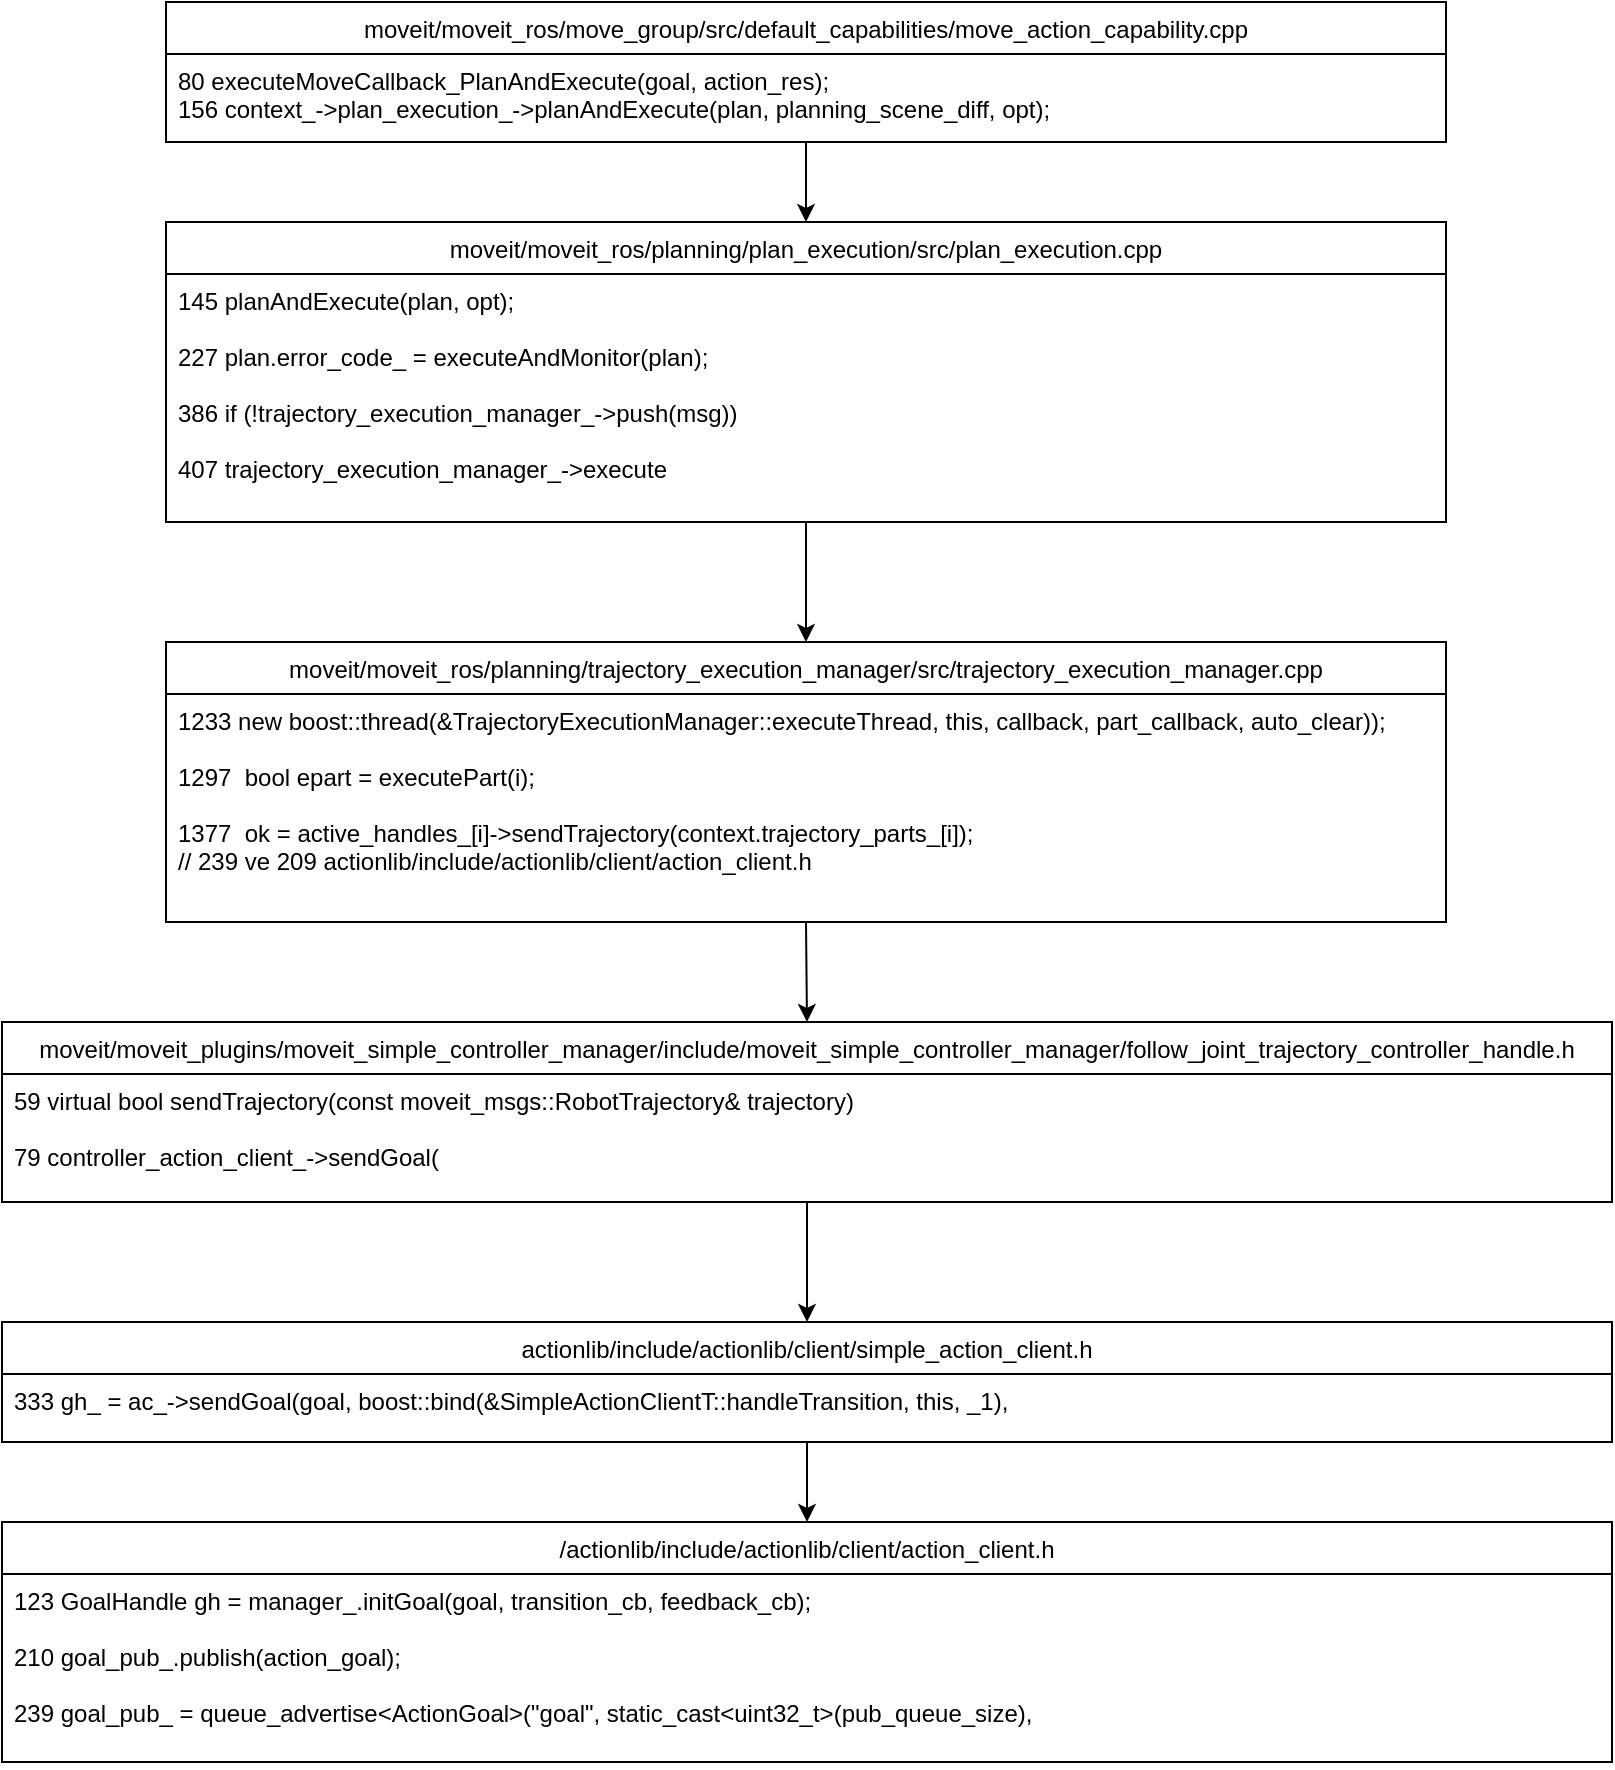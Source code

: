 <mxfile version="14.4.3" type="device"><diagram id="UHWV39OSpC2hxXo9o81d" name="Page-1"><mxGraphModel dx="1597" dy="1878" grid="1" gridSize="10" guides="1" tooltips="1" connect="1" arrows="1" fold="1" page="1" pageScale="1" pageWidth="850" pageHeight="1100" math="0" shadow="0"><root><mxCell id="0"/><mxCell id="1" parent="0"/><mxCell id="j2_MKeH92DU-UEUqHfZZ-2" value="moveit/moveit_ros/planning/trajectory_execution_manager/src/trajectory_execution_manager.cpp" style="swimlane;fontStyle=0;childLayout=stackLayout;horizontal=1;startSize=26;fillColor=none;horizontalStack=0;resizeParent=1;resizeParentMax=0;resizeLast=0;collapsible=1;marginBottom=0;" vertex="1" parent="1"><mxGeometry x="105" y="-10" width="640" height="140" as="geometry"/></mxCell><mxCell id="j2_MKeH92DU-UEUqHfZZ-3" value="1233 new boost::thread(&amp;TrajectoryExecutionManager::executeThread, this, callback, part_callback, auto_clear));&#xA;&#xA;1297  bool epart = executePart(i);&#xA;&#xA;1377  ok = active_handles_[i]-&gt;sendTrajectory(context.trajectory_parts_[i]);&#xA;// 239 ve 209 actionlib/include/actionlib/client/action_client.h&#xA;" style="text;strokeColor=none;fillColor=none;align=left;verticalAlign=top;spacingLeft=4;spacingRight=4;overflow=hidden;rotatable=0;points=[[0,0.5],[1,0.5]];portConstraint=eastwest;" vertex="1" parent="j2_MKeH92DU-UEUqHfZZ-2"><mxGeometry y="26" width="640" height="114" as="geometry"/></mxCell><mxCell id="j2_MKeH92DU-UEUqHfZZ-7" value="moveit/moveit_ros/move_group/src/default_capabilities/move_action_capability.cpp" style="swimlane;fontStyle=0;childLayout=stackLayout;horizontal=1;startSize=26;fillColor=none;horizontalStack=0;resizeParent=1;resizeParentMax=0;resizeLast=0;collapsible=1;marginBottom=0;" vertex="1" parent="1"><mxGeometry x="105" y="-330" width="640" height="70" as="geometry"/></mxCell><mxCell id="j2_MKeH92DU-UEUqHfZZ-8" value="80 executeMoveCallback_PlanAndExecute(goal, action_res);&#xA;156 context_-&gt;plan_execution_-&gt;planAndExecute(plan, planning_scene_diff, opt);&#xA;&#xA;" style="text;strokeColor=none;fillColor=none;align=left;verticalAlign=top;spacingLeft=4;spacingRight=4;overflow=hidden;rotatable=0;points=[[0,0.5],[1,0.5]];portConstraint=eastwest;" vertex="1" parent="j2_MKeH92DU-UEUqHfZZ-7"><mxGeometry y="26" width="640" height="44" as="geometry"/></mxCell><mxCell id="j2_MKeH92DU-UEUqHfZZ-9" value="moveit/moveit_ros/planning/plan_execution/src/plan_execution.cpp" style="swimlane;fontStyle=0;childLayout=stackLayout;horizontal=1;startSize=26;fillColor=none;horizontalStack=0;resizeParent=1;resizeParentMax=0;resizeLast=0;collapsible=1;marginBottom=0;" vertex="1" parent="1"><mxGeometry x="105" y="-220" width="640" height="150" as="geometry"/></mxCell><mxCell id="j2_MKeH92DU-UEUqHfZZ-10" value="145 planAndExecute(plan, opt);&#xA;&#xA;227 plan.error_code_ = executeAndMonitor(plan);&#xA;&#xA;386 if (!trajectory_execution_manager_-&gt;push(msg))&#xA;&#xA;407 trajectory_execution_manager_-&gt;execute&#xA;&#xA;" style="text;strokeColor=none;fillColor=none;align=left;verticalAlign=top;spacingLeft=4;spacingRight=4;overflow=hidden;rotatable=0;points=[[0,0.5],[1,0.5]];portConstraint=eastwest;" vertex="1" parent="j2_MKeH92DU-UEUqHfZZ-9"><mxGeometry y="26" width="640" height="124" as="geometry"/></mxCell><mxCell id="j2_MKeH92DU-UEUqHfZZ-11" value="moveit/moveit_plugins/moveit_simple_controller_manager/include/moveit_simple_controller_manager/follow_joint_trajectory_controller_handle.h" style="swimlane;fontStyle=0;childLayout=stackLayout;horizontal=1;startSize=26;fillColor=none;horizontalStack=0;resizeParent=1;resizeParentMax=0;resizeLast=0;collapsible=1;marginBottom=0;" vertex="1" parent="1"><mxGeometry x="23" y="180" width="805" height="90" as="geometry"/></mxCell><mxCell id="j2_MKeH92DU-UEUqHfZZ-12" value="59 virtual bool sendTrajectory(const moveit_msgs::RobotTrajectory&amp; trajectory)&#xA;&#xA;79 controller_action_client_-&gt;sendGoal(&#xA;&#xA;&#xA;" style="text;strokeColor=none;fillColor=none;align=left;verticalAlign=top;spacingLeft=4;spacingRight=4;overflow=hidden;rotatable=0;points=[[0,0.5],[1,0.5]];portConstraint=eastwest;" vertex="1" parent="j2_MKeH92DU-UEUqHfZZ-11"><mxGeometry y="26" width="805" height="64" as="geometry"/></mxCell><mxCell id="j2_MKeH92DU-UEUqHfZZ-13" value="actionlib/include/actionlib/client/simple_action_client.h" style="swimlane;fontStyle=0;childLayout=stackLayout;horizontal=1;startSize=26;fillColor=none;horizontalStack=0;resizeParent=1;resizeParentMax=0;resizeLast=0;collapsible=1;marginBottom=0;" vertex="1" parent="1"><mxGeometry x="23" y="330" width="805" height="60" as="geometry"/></mxCell><mxCell id="j2_MKeH92DU-UEUqHfZZ-14" value="333 gh_ = ac_-&gt;sendGoal(goal, boost::bind(&amp;SimpleActionClientT::handleTransition, this, _1)," style="text;strokeColor=none;fillColor=none;align=left;verticalAlign=top;spacingLeft=4;spacingRight=4;overflow=hidden;rotatable=0;points=[[0,0.5],[1,0.5]];portConstraint=eastwest;" vertex="1" parent="j2_MKeH92DU-UEUqHfZZ-13"><mxGeometry y="26" width="805" height="34" as="geometry"/></mxCell><mxCell id="j2_MKeH92DU-UEUqHfZZ-15" value="/actionlib/include/actionlib/client/action_client.h" style="swimlane;fontStyle=0;childLayout=stackLayout;horizontal=1;startSize=26;fillColor=none;horizontalStack=0;resizeParent=1;resizeParentMax=0;resizeLast=0;collapsible=1;marginBottom=0;" vertex="1" parent="1"><mxGeometry x="23" y="430" width="805" height="120" as="geometry"/></mxCell><mxCell id="j2_MKeH92DU-UEUqHfZZ-16" value="123 GoalHandle gh = manager_.initGoal(goal, transition_cb, feedback_cb);&#xA;&#xA;210 goal_pub_.publish(action_goal);&#xA;&#xA;239 goal_pub_ = queue_advertise&lt;ActionGoal&gt;(&quot;goal&quot;, static_cast&lt;uint32_t&gt;(pub_queue_size),&#xA;" style="text;strokeColor=none;fillColor=none;align=left;verticalAlign=top;spacingLeft=4;spacingRight=4;overflow=hidden;rotatable=0;points=[[0,0.5],[1,0.5]];portConstraint=eastwest;" vertex="1" parent="j2_MKeH92DU-UEUqHfZZ-15"><mxGeometry y="26" width="805" height="94" as="geometry"/></mxCell><mxCell id="j2_MKeH92DU-UEUqHfZZ-18" value="" style="endArrow=classic;html=1;exitX=0.5;exitY=1;exitDx=0;exitDy=0;" edge="1" parent="1" source="j2_MKeH92DU-UEUqHfZZ-7" target="j2_MKeH92DU-UEUqHfZZ-9"><mxGeometry width="50" height="50" relative="1" as="geometry"><mxPoint x="300" y="-60" as="sourcePoint"/><mxPoint x="350" y="-110" as="targetPoint"/></mxGeometry></mxCell><mxCell id="j2_MKeH92DU-UEUqHfZZ-19" value="" style="endArrow=classic;html=1;entryX=0.5;entryY=0;entryDx=0;entryDy=0;" edge="1" parent="1" source="j2_MKeH92DU-UEUqHfZZ-10" target="j2_MKeH92DU-UEUqHfZZ-2"><mxGeometry width="50" height="50" relative="1" as="geometry"><mxPoint x="435" y="-250" as="sourcePoint"/><mxPoint x="435" y="-210" as="targetPoint"/></mxGeometry></mxCell><mxCell id="j2_MKeH92DU-UEUqHfZZ-21" value="" style="endArrow=classic;html=1;entryX=0.5;entryY=0;entryDx=0;entryDy=0;exitX=0.5;exitY=1;exitDx=0;exitDy=0;" edge="1" parent="1" source="j2_MKeH92DU-UEUqHfZZ-2" target="j2_MKeH92DU-UEUqHfZZ-11"><mxGeometry width="50" height="50" relative="1" as="geometry"><mxPoint x="445" y="-50" as="sourcePoint"/><mxPoint x="445" y="10" as="targetPoint"/></mxGeometry></mxCell><mxCell id="j2_MKeH92DU-UEUqHfZZ-22" value="" style="endArrow=classic;html=1;entryX=0.5;entryY=0;entryDx=0;entryDy=0;" edge="1" parent="1" source="j2_MKeH92DU-UEUqHfZZ-12" target="j2_MKeH92DU-UEUqHfZZ-13"><mxGeometry width="50" height="50" relative="1" as="geometry"><mxPoint x="510" y="290" as="sourcePoint"/><mxPoint x="455" y="20" as="targetPoint"/></mxGeometry></mxCell><mxCell id="j2_MKeH92DU-UEUqHfZZ-23" value="" style="endArrow=classic;html=1;entryX=0.5;entryY=0;entryDx=0;entryDy=0;exitX=0.5;exitY=1;exitDx=0;exitDy=0;" edge="1" parent="1" source="j2_MKeH92DU-UEUqHfZZ-13" target="j2_MKeH92DU-UEUqHfZZ-15"><mxGeometry width="50" height="50" relative="1" as="geometry"><mxPoint x="390" y="410" as="sourcePoint"/><mxPoint x="435.5" y="340" as="targetPoint"/></mxGeometry></mxCell></root></mxGraphModel></diagram></mxfile>